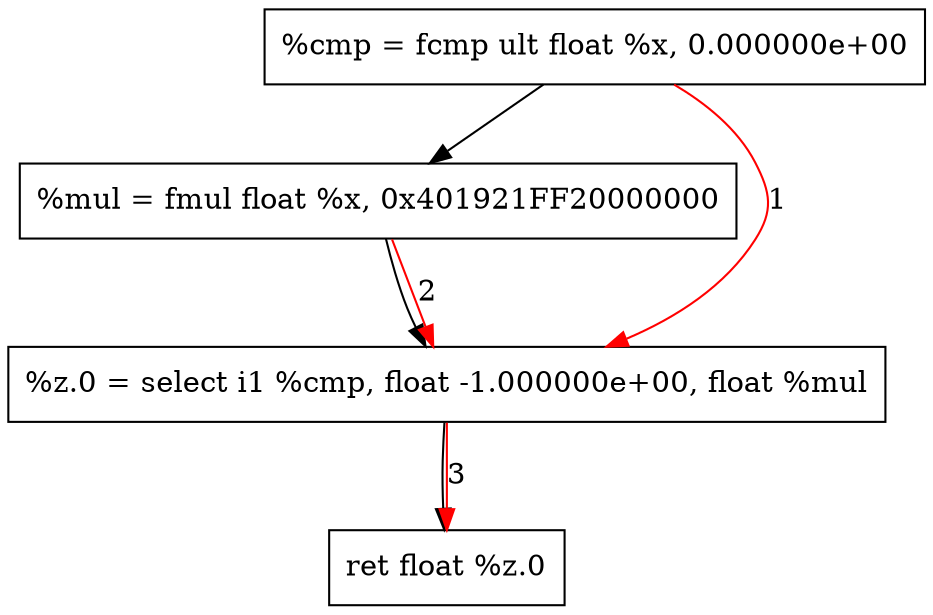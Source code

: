 digraph "CDFG for'func' function" {
	Node0x55b4e407a0b0[shape=record, label="  %cmp = fcmp ult float %x, 0.000000e+00"]
	Node0x55b4e407a160[shape=record, label="  %mul = fmul float %x, 0x401921FF20000000"]
	Node0x55b4e4003c98[shape=record, label="  %z.0 = select i1 %cmp, float -1.000000e+00, float %mul"]
	Node0x55b4e4079ff8[shape=record, label="  ret float %z.0"]
	Node0x55b4e407a0b0 -> Node0x55b4e407a160
	Node0x55b4e407a160 -> Node0x55b4e4003c98
	Node0x55b4e4003c98 -> Node0x55b4e4079ff8
edge [color=red]
	Node0x55b4e407a0b0 -> Node0x55b4e4003c98[label="1"]
	Node0x55b4e407a160 -> Node0x55b4e4003c98[label="2"]
	Node0x55b4e4003c98 -> Node0x55b4e4079ff8[label="3"]
}
